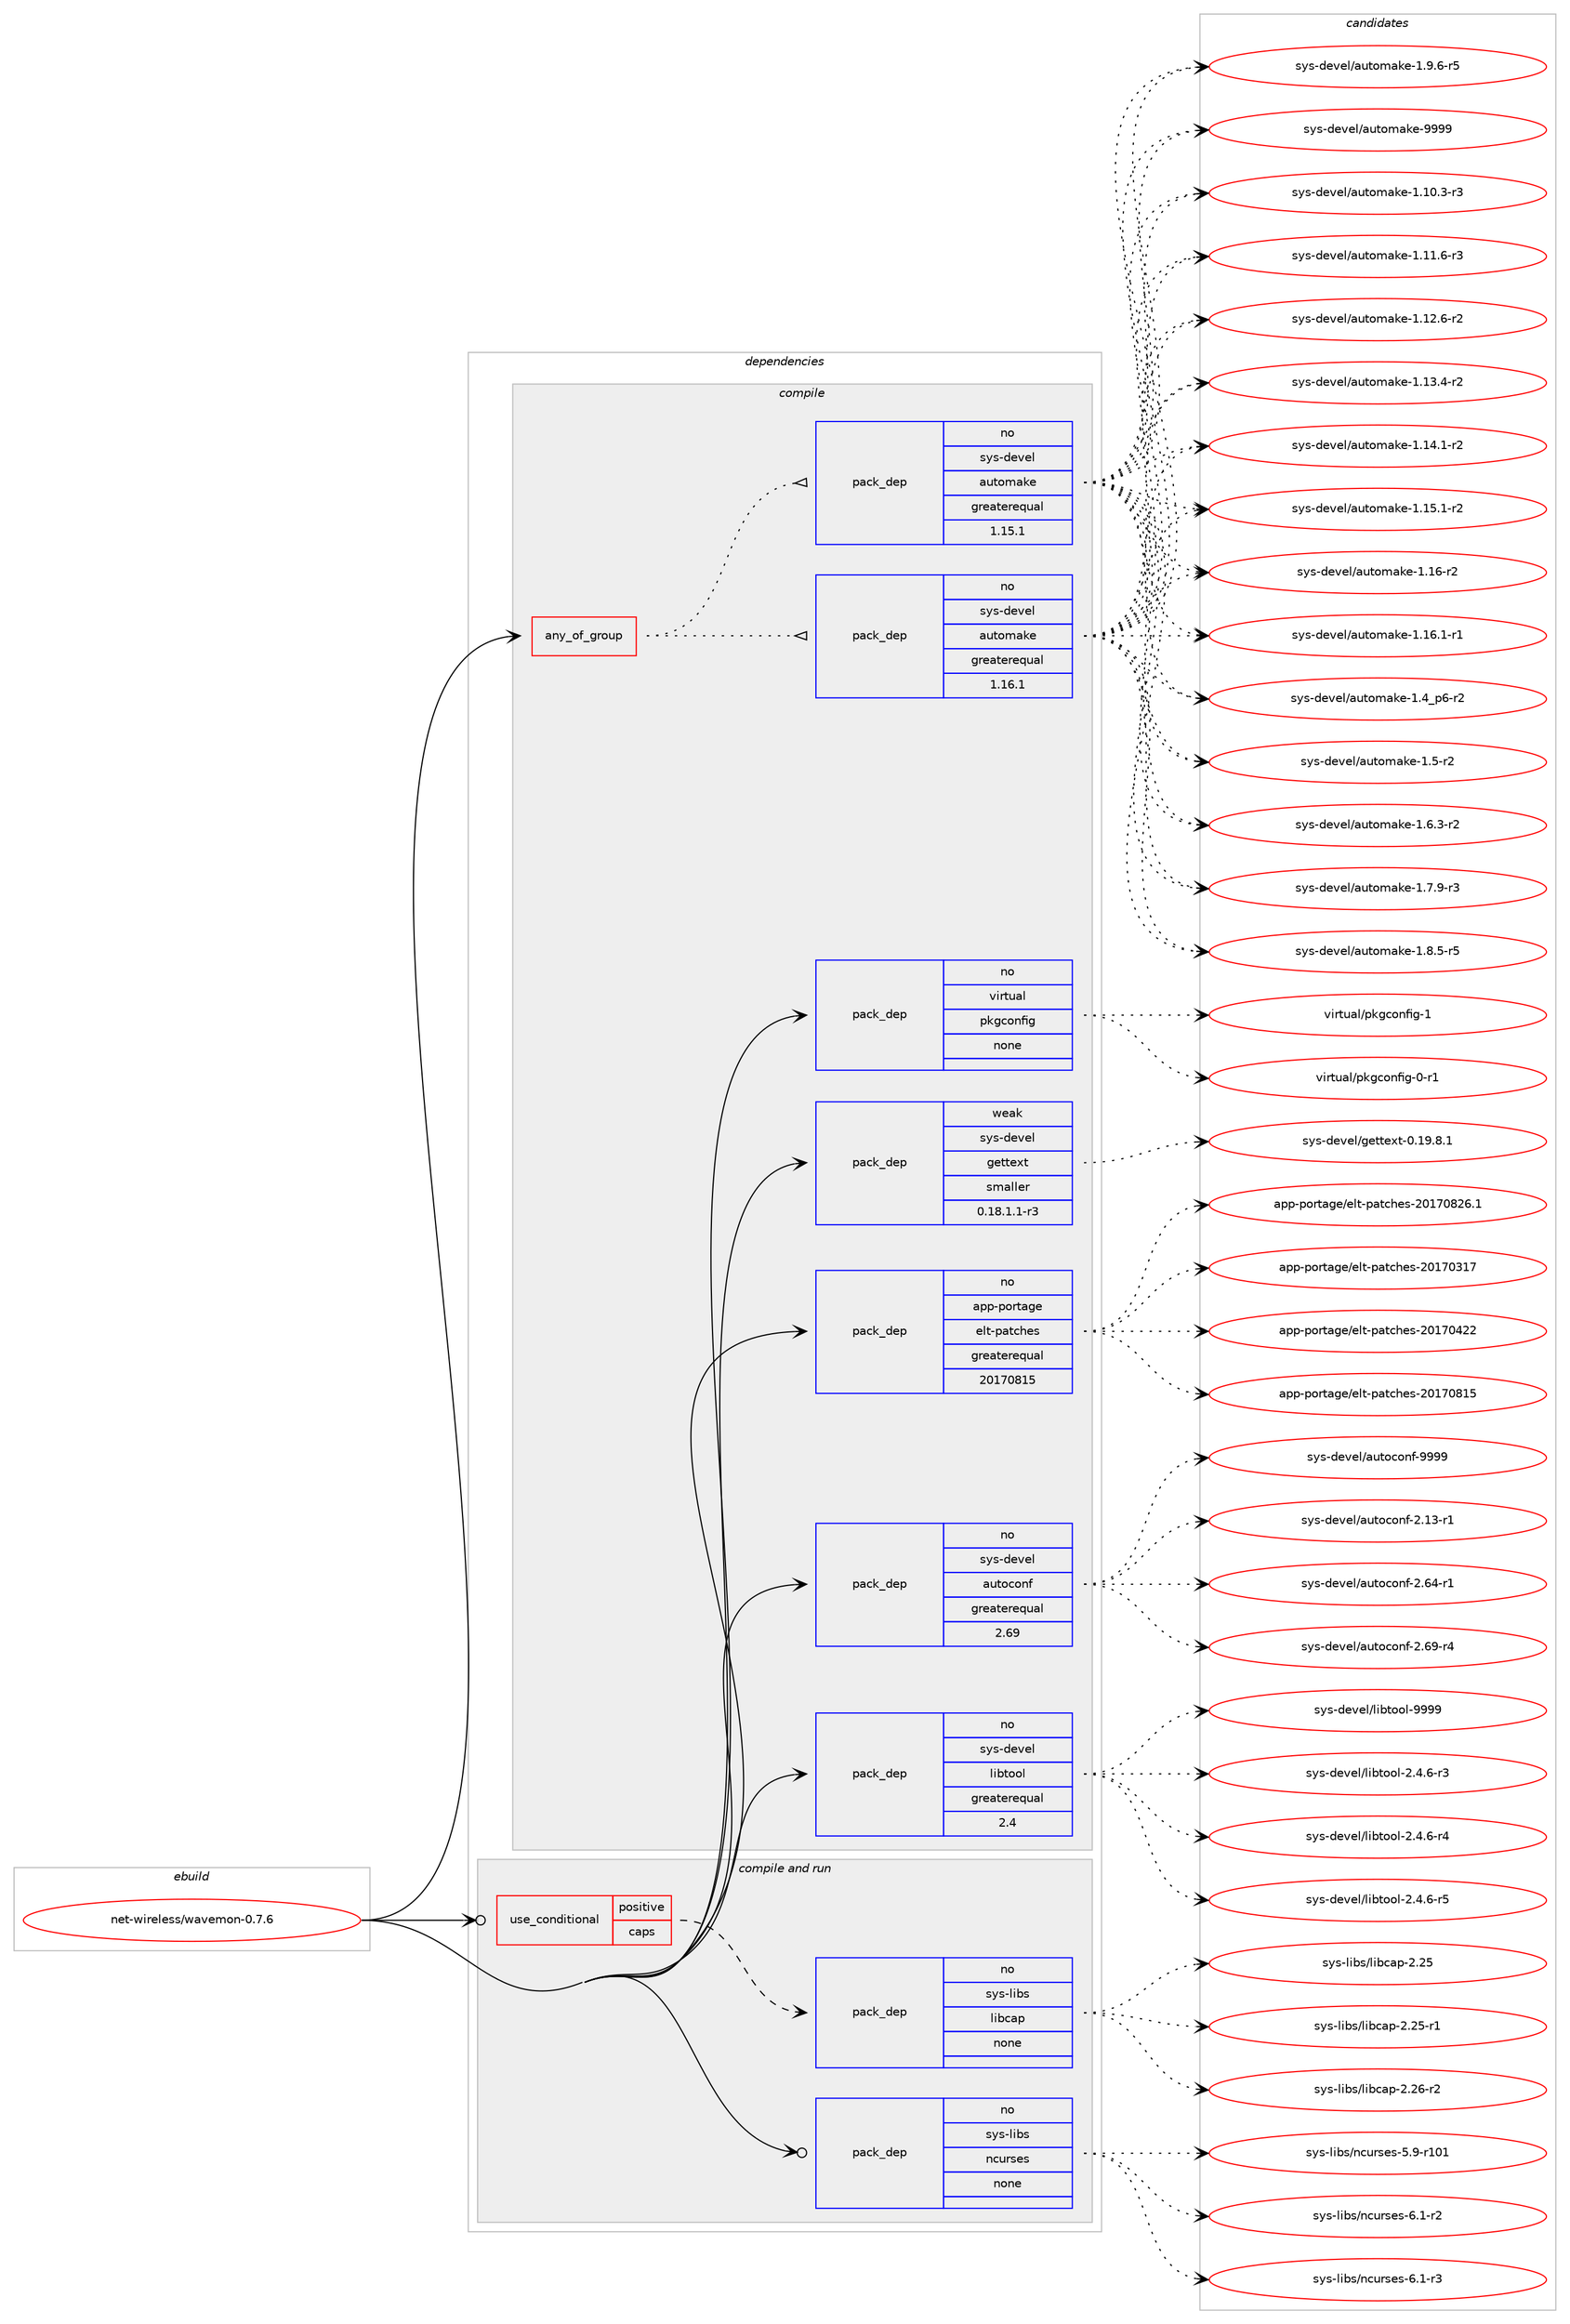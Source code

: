 digraph prolog {

# *************
# Graph options
# *************

newrank=true;
concentrate=true;
compound=true;
graph [rankdir=LR,fontname=Helvetica,fontsize=10,ranksep=1.5];#, ranksep=2.5, nodesep=0.2];
edge  [arrowhead=vee];
node  [fontname=Helvetica,fontsize=10];

# **********
# The ebuild
# **********

subgraph cluster_leftcol {
color=gray;
rank=same;
label=<<i>ebuild</i>>;
id [label="net-wireless/wavemon-0.7.6", color=red, width=4, href="../net-wireless/wavemon-0.7.6.svg"];
}

# ****************
# The dependencies
# ****************

subgraph cluster_midcol {
color=gray;
label=<<i>dependencies</i>>;
subgraph cluster_compile {
fillcolor="#eeeeee";
style=filled;
label=<<i>compile</i>>;
subgraph any26680 {
dependency1681637 [label=<<TABLE BORDER="0" CELLBORDER="1" CELLSPACING="0" CELLPADDING="4"><TR><TD CELLPADDING="10">any_of_group</TD></TR></TABLE>>, shape=none, color=red];subgraph pack1202541 {
dependency1681638 [label=<<TABLE BORDER="0" CELLBORDER="1" CELLSPACING="0" CELLPADDING="4" WIDTH="220"><TR><TD ROWSPAN="6" CELLPADDING="30">pack_dep</TD></TR><TR><TD WIDTH="110">no</TD></TR><TR><TD>sys-devel</TD></TR><TR><TD>automake</TD></TR><TR><TD>greaterequal</TD></TR><TR><TD>1.16.1</TD></TR></TABLE>>, shape=none, color=blue];
}
dependency1681637:e -> dependency1681638:w [weight=20,style="dotted",arrowhead="oinv"];
subgraph pack1202542 {
dependency1681639 [label=<<TABLE BORDER="0" CELLBORDER="1" CELLSPACING="0" CELLPADDING="4" WIDTH="220"><TR><TD ROWSPAN="6" CELLPADDING="30">pack_dep</TD></TR><TR><TD WIDTH="110">no</TD></TR><TR><TD>sys-devel</TD></TR><TR><TD>automake</TD></TR><TR><TD>greaterequal</TD></TR><TR><TD>1.15.1</TD></TR></TABLE>>, shape=none, color=blue];
}
dependency1681637:e -> dependency1681639:w [weight=20,style="dotted",arrowhead="oinv"];
}
id:e -> dependency1681637:w [weight=20,style="solid",arrowhead="vee"];
subgraph pack1202543 {
dependency1681640 [label=<<TABLE BORDER="0" CELLBORDER="1" CELLSPACING="0" CELLPADDING="4" WIDTH="220"><TR><TD ROWSPAN="6" CELLPADDING="30">pack_dep</TD></TR><TR><TD WIDTH="110">no</TD></TR><TR><TD>app-portage</TD></TR><TR><TD>elt-patches</TD></TR><TR><TD>greaterequal</TD></TR><TR><TD>20170815</TD></TR></TABLE>>, shape=none, color=blue];
}
id:e -> dependency1681640:w [weight=20,style="solid",arrowhead="vee"];
subgraph pack1202544 {
dependency1681641 [label=<<TABLE BORDER="0" CELLBORDER="1" CELLSPACING="0" CELLPADDING="4" WIDTH="220"><TR><TD ROWSPAN="6" CELLPADDING="30">pack_dep</TD></TR><TR><TD WIDTH="110">no</TD></TR><TR><TD>sys-devel</TD></TR><TR><TD>autoconf</TD></TR><TR><TD>greaterequal</TD></TR><TR><TD>2.69</TD></TR></TABLE>>, shape=none, color=blue];
}
id:e -> dependency1681641:w [weight=20,style="solid",arrowhead="vee"];
subgraph pack1202545 {
dependency1681642 [label=<<TABLE BORDER="0" CELLBORDER="1" CELLSPACING="0" CELLPADDING="4" WIDTH="220"><TR><TD ROWSPAN="6" CELLPADDING="30">pack_dep</TD></TR><TR><TD WIDTH="110">no</TD></TR><TR><TD>sys-devel</TD></TR><TR><TD>libtool</TD></TR><TR><TD>greaterequal</TD></TR><TR><TD>2.4</TD></TR></TABLE>>, shape=none, color=blue];
}
id:e -> dependency1681642:w [weight=20,style="solid",arrowhead="vee"];
subgraph pack1202546 {
dependency1681643 [label=<<TABLE BORDER="0" CELLBORDER="1" CELLSPACING="0" CELLPADDING="4" WIDTH="220"><TR><TD ROWSPAN="6" CELLPADDING="30">pack_dep</TD></TR><TR><TD WIDTH="110">no</TD></TR><TR><TD>virtual</TD></TR><TR><TD>pkgconfig</TD></TR><TR><TD>none</TD></TR><TR><TD></TD></TR></TABLE>>, shape=none, color=blue];
}
id:e -> dependency1681643:w [weight=20,style="solid",arrowhead="vee"];
subgraph pack1202547 {
dependency1681644 [label=<<TABLE BORDER="0" CELLBORDER="1" CELLSPACING="0" CELLPADDING="4" WIDTH="220"><TR><TD ROWSPAN="6" CELLPADDING="30">pack_dep</TD></TR><TR><TD WIDTH="110">weak</TD></TR><TR><TD>sys-devel</TD></TR><TR><TD>gettext</TD></TR><TR><TD>smaller</TD></TR><TR><TD>0.18.1.1-r3</TD></TR></TABLE>>, shape=none, color=blue];
}
id:e -> dependency1681644:w [weight=20,style="solid",arrowhead="vee"];
}
subgraph cluster_compileandrun {
fillcolor="#eeeeee";
style=filled;
label=<<i>compile and run</i>>;
subgraph cond451574 {
dependency1681645 [label=<<TABLE BORDER="0" CELLBORDER="1" CELLSPACING="0" CELLPADDING="4"><TR><TD ROWSPAN="3" CELLPADDING="10">use_conditional</TD></TR><TR><TD>positive</TD></TR><TR><TD>caps</TD></TR></TABLE>>, shape=none, color=red];
subgraph pack1202548 {
dependency1681646 [label=<<TABLE BORDER="0" CELLBORDER="1" CELLSPACING="0" CELLPADDING="4" WIDTH="220"><TR><TD ROWSPAN="6" CELLPADDING="30">pack_dep</TD></TR><TR><TD WIDTH="110">no</TD></TR><TR><TD>sys-libs</TD></TR><TR><TD>libcap</TD></TR><TR><TD>none</TD></TR><TR><TD></TD></TR></TABLE>>, shape=none, color=blue];
}
dependency1681645:e -> dependency1681646:w [weight=20,style="dashed",arrowhead="vee"];
}
id:e -> dependency1681645:w [weight=20,style="solid",arrowhead="odotvee"];
subgraph pack1202549 {
dependency1681647 [label=<<TABLE BORDER="0" CELLBORDER="1" CELLSPACING="0" CELLPADDING="4" WIDTH="220"><TR><TD ROWSPAN="6" CELLPADDING="30">pack_dep</TD></TR><TR><TD WIDTH="110">no</TD></TR><TR><TD>sys-libs</TD></TR><TR><TD>ncurses</TD></TR><TR><TD>none</TD></TR><TR><TD></TD></TR></TABLE>>, shape=none, color=blue];
}
id:e -> dependency1681647:w [weight=20,style="solid",arrowhead="odotvee"];
}
subgraph cluster_run {
fillcolor="#eeeeee";
style=filled;
label=<<i>run</i>>;
}
}

# **************
# The candidates
# **************

subgraph cluster_choices {
rank=same;
color=gray;
label=<<i>candidates</i>>;

subgraph choice1202541 {
color=black;
nodesep=1;
choice11512111545100101118101108479711711611110997107101454946494846514511451 [label="sys-devel/automake-1.10.3-r3", color=red, width=4,href="../sys-devel/automake-1.10.3-r3.svg"];
choice11512111545100101118101108479711711611110997107101454946494946544511451 [label="sys-devel/automake-1.11.6-r3", color=red, width=4,href="../sys-devel/automake-1.11.6-r3.svg"];
choice11512111545100101118101108479711711611110997107101454946495046544511450 [label="sys-devel/automake-1.12.6-r2", color=red, width=4,href="../sys-devel/automake-1.12.6-r2.svg"];
choice11512111545100101118101108479711711611110997107101454946495146524511450 [label="sys-devel/automake-1.13.4-r2", color=red, width=4,href="../sys-devel/automake-1.13.4-r2.svg"];
choice11512111545100101118101108479711711611110997107101454946495246494511450 [label="sys-devel/automake-1.14.1-r2", color=red, width=4,href="../sys-devel/automake-1.14.1-r2.svg"];
choice11512111545100101118101108479711711611110997107101454946495346494511450 [label="sys-devel/automake-1.15.1-r2", color=red, width=4,href="../sys-devel/automake-1.15.1-r2.svg"];
choice1151211154510010111810110847971171161111099710710145494649544511450 [label="sys-devel/automake-1.16-r2", color=red, width=4,href="../sys-devel/automake-1.16-r2.svg"];
choice11512111545100101118101108479711711611110997107101454946495446494511449 [label="sys-devel/automake-1.16.1-r1", color=red, width=4,href="../sys-devel/automake-1.16.1-r1.svg"];
choice115121115451001011181011084797117116111109971071014549465295112544511450 [label="sys-devel/automake-1.4_p6-r2", color=red, width=4,href="../sys-devel/automake-1.4_p6-r2.svg"];
choice11512111545100101118101108479711711611110997107101454946534511450 [label="sys-devel/automake-1.5-r2", color=red, width=4,href="../sys-devel/automake-1.5-r2.svg"];
choice115121115451001011181011084797117116111109971071014549465446514511450 [label="sys-devel/automake-1.6.3-r2", color=red, width=4,href="../sys-devel/automake-1.6.3-r2.svg"];
choice115121115451001011181011084797117116111109971071014549465546574511451 [label="sys-devel/automake-1.7.9-r3", color=red, width=4,href="../sys-devel/automake-1.7.9-r3.svg"];
choice115121115451001011181011084797117116111109971071014549465646534511453 [label="sys-devel/automake-1.8.5-r5", color=red, width=4,href="../sys-devel/automake-1.8.5-r5.svg"];
choice115121115451001011181011084797117116111109971071014549465746544511453 [label="sys-devel/automake-1.9.6-r5", color=red, width=4,href="../sys-devel/automake-1.9.6-r5.svg"];
choice115121115451001011181011084797117116111109971071014557575757 [label="sys-devel/automake-9999", color=red, width=4,href="../sys-devel/automake-9999.svg"];
dependency1681638:e -> choice11512111545100101118101108479711711611110997107101454946494846514511451:w [style=dotted,weight="100"];
dependency1681638:e -> choice11512111545100101118101108479711711611110997107101454946494946544511451:w [style=dotted,weight="100"];
dependency1681638:e -> choice11512111545100101118101108479711711611110997107101454946495046544511450:w [style=dotted,weight="100"];
dependency1681638:e -> choice11512111545100101118101108479711711611110997107101454946495146524511450:w [style=dotted,weight="100"];
dependency1681638:e -> choice11512111545100101118101108479711711611110997107101454946495246494511450:w [style=dotted,weight="100"];
dependency1681638:e -> choice11512111545100101118101108479711711611110997107101454946495346494511450:w [style=dotted,weight="100"];
dependency1681638:e -> choice1151211154510010111810110847971171161111099710710145494649544511450:w [style=dotted,weight="100"];
dependency1681638:e -> choice11512111545100101118101108479711711611110997107101454946495446494511449:w [style=dotted,weight="100"];
dependency1681638:e -> choice115121115451001011181011084797117116111109971071014549465295112544511450:w [style=dotted,weight="100"];
dependency1681638:e -> choice11512111545100101118101108479711711611110997107101454946534511450:w [style=dotted,weight="100"];
dependency1681638:e -> choice115121115451001011181011084797117116111109971071014549465446514511450:w [style=dotted,weight="100"];
dependency1681638:e -> choice115121115451001011181011084797117116111109971071014549465546574511451:w [style=dotted,weight="100"];
dependency1681638:e -> choice115121115451001011181011084797117116111109971071014549465646534511453:w [style=dotted,weight="100"];
dependency1681638:e -> choice115121115451001011181011084797117116111109971071014549465746544511453:w [style=dotted,weight="100"];
dependency1681638:e -> choice115121115451001011181011084797117116111109971071014557575757:w [style=dotted,weight="100"];
}
subgraph choice1202542 {
color=black;
nodesep=1;
choice11512111545100101118101108479711711611110997107101454946494846514511451 [label="sys-devel/automake-1.10.3-r3", color=red, width=4,href="../sys-devel/automake-1.10.3-r3.svg"];
choice11512111545100101118101108479711711611110997107101454946494946544511451 [label="sys-devel/automake-1.11.6-r3", color=red, width=4,href="../sys-devel/automake-1.11.6-r3.svg"];
choice11512111545100101118101108479711711611110997107101454946495046544511450 [label="sys-devel/automake-1.12.6-r2", color=red, width=4,href="../sys-devel/automake-1.12.6-r2.svg"];
choice11512111545100101118101108479711711611110997107101454946495146524511450 [label="sys-devel/automake-1.13.4-r2", color=red, width=4,href="../sys-devel/automake-1.13.4-r2.svg"];
choice11512111545100101118101108479711711611110997107101454946495246494511450 [label="sys-devel/automake-1.14.1-r2", color=red, width=4,href="../sys-devel/automake-1.14.1-r2.svg"];
choice11512111545100101118101108479711711611110997107101454946495346494511450 [label="sys-devel/automake-1.15.1-r2", color=red, width=4,href="../sys-devel/automake-1.15.1-r2.svg"];
choice1151211154510010111810110847971171161111099710710145494649544511450 [label="sys-devel/automake-1.16-r2", color=red, width=4,href="../sys-devel/automake-1.16-r2.svg"];
choice11512111545100101118101108479711711611110997107101454946495446494511449 [label="sys-devel/automake-1.16.1-r1", color=red, width=4,href="../sys-devel/automake-1.16.1-r1.svg"];
choice115121115451001011181011084797117116111109971071014549465295112544511450 [label="sys-devel/automake-1.4_p6-r2", color=red, width=4,href="../sys-devel/automake-1.4_p6-r2.svg"];
choice11512111545100101118101108479711711611110997107101454946534511450 [label="sys-devel/automake-1.5-r2", color=red, width=4,href="../sys-devel/automake-1.5-r2.svg"];
choice115121115451001011181011084797117116111109971071014549465446514511450 [label="sys-devel/automake-1.6.3-r2", color=red, width=4,href="../sys-devel/automake-1.6.3-r2.svg"];
choice115121115451001011181011084797117116111109971071014549465546574511451 [label="sys-devel/automake-1.7.9-r3", color=red, width=4,href="../sys-devel/automake-1.7.9-r3.svg"];
choice115121115451001011181011084797117116111109971071014549465646534511453 [label="sys-devel/automake-1.8.5-r5", color=red, width=4,href="../sys-devel/automake-1.8.5-r5.svg"];
choice115121115451001011181011084797117116111109971071014549465746544511453 [label="sys-devel/automake-1.9.6-r5", color=red, width=4,href="../sys-devel/automake-1.9.6-r5.svg"];
choice115121115451001011181011084797117116111109971071014557575757 [label="sys-devel/automake-9999", color=red, width=4,href="../sys-devel/automake-9999.svg"];
dependency1681639:e -> choice11512111545100101118101108479711711611110997107101454946494846514511451:w [style=dotted,weight="100"];
dependency1681639:e -> choice11512111545100101118101108479711711611110997107101454946494946544511451:w [style=dotted,weight="100"];
dependency1681639:e -> choice11512111545100101118101108479711711611110997107101454946495046544511450:w [style=dotted,weight="100"];
dependency1681639:e -> choice11512111545100101118101108479711711611110997107101454946495146524511450:w [style=dotted,weight="100"];
dependency1681639:e -> choice11512111545100101118101108479711711611110997107101454946495246494511450:w [style=dotted,weight="100"];
dependency1681639:e -> choice11512111545100101118101108479711711611110997107101454946495346494511450:w [style=dotted,weight="100"];
dependency1681639:e -> choice1151211154510010111810110847971171161111099710710145494649544511450:w [style=dotted,weight="100"];
dependency1681639:e -> choice11512111545100101118101108479711711611110997107101454946495446494511449:w [style=dotted,weight="100"];
dependency1681639:e -> choice115121115451001011181011084797117116111109971071014549465295112544511450:w [style=dotted,weight="100"];
dependency1681639:e -> choice11512111545100101118101108479711711611110997107101454946534511450:w [style=dotted,weight="100"];
dependency1681639:e -> choice115121115451001011181011084797117116111109971071014549465446514511450:w [style=dotted,weight="100"];
dependency1681639:e -> choice115121115451001011181011084797117116111109971071014549465546574511451:w [style=dotted,weight="100"];
dependency1681639:e -> choice115121115451001011181011084797117116111109971071014549465646534511453:w [style=dotted,weight="100"];
dependency1681639:e -> choice115121115451001011181011084797117116111109971071014549465746544511453:w [style=dotted,weight="100"];
dependency1681639:e -> choice115121115451001011181011084797117116111109971071014557575757:w [style=dotted,weight="100"];
}
subgraph choice1202543 {
color=black;
nodesep=1;
choice97112112451121111141169710310147101108116451129711699104101115455048495548514955 [label="app-portage/elt-patches-20170317", color=red, width=4,href="../app-portage/elt-patches-20170317.svg"];
choice97112112451121111141169710310147101108116451129711699104101115455048495548525050 [label="app-portage/elt-patches-20170422", color=red, width=4,href="../app-portage/elt-patches-20170422.svg"];
choice97112112451121111141169710310147101108116451129711699104101115455048495548564953 [label="app-portage/elt-patches-20170815", color=red, width=4,href="../app-portage/elt-patches-20170815.svg"];
choice971121124511211111411697103101471011081164511297116991041011154550484955485650544649 [label="app-portage/elt-patches-20170826.1", color=red, width=4,href="../app-portage/elt-patches-20170826.1.svg"];
dependency1681640:e -> choice97112112451121111141169710310147101108116451129711699104101115455048495548514955:w [style=dotted,weight="100"];
dependency1681640:e -> choice97112112451121111141169710310147101108116451129711699104101115455048495548525050:w [style=dotted,weight="100"];
dependency1681640:e -> choice97112112451121111141169710310147101108116451129711699104101115455048495548564953:w [style=dotted,weight="100"];
dependency1681640:e -> choice971121124511211111411697103101471011081164511297116991041011154550484955485650544649:w [style=dotted,weight="100"];
}
subgraph choice1202544 {
color=black;
nodesep=1;
choice1151211154510010111810110847971171161119911111010245504649514511449 [label="sys-devel/autoconf-2.13-r1", color=red, width=4,href="../sys-devel/autoconf-2.13-r1.svg"];
choice1151211154510010111810110847971171161119911111010245504654524511449 [label="sys-devel/autoconf-2.64-r1", color=red, width=4,href="../sys-devel/autoconf-2.64-r1.svg"];
choice1151211154510010111810110847971171161119911111010245504654574511452 [label="sys-devel/autoconf-2.69-r4", color=red, width=4,href="../sys-devel/autoconf-2.69-r4.svg"];
choice115121115451001011181011084797117116111991111101024557575757 [label="sys-devel/autoconf-9999", color=red, width=4,href="../sys-devel/autoconf-9999.svg"];
dependency1681641:e -> choice1151211154510010111810110847971171161119911111010245504649514511449:w [style=dotted,weight="100"];
dependency1681641:e -> choice1151211154510010111810110847971171161119911111010245504654524511449:w [style=dotted,weight="100"];
dependency1681641:e -> choice1151211154510010111810110847971171161119911111010245504654574511452:w [style=dotted,weight="100"];
dependency1681641:e -> choice115121115451001011181011084797117116111991111101024557575757:w [style=dotted,weight="100"];
}
subgraph choice1202545 {
color=black;
nodesep=1;
choice1151211154510010111810110847108105981161111111084550465246544511451 [label="sys-devel/libtool-2.4.6-r3", color=red, width=4,href="../sys-devel/libtool-2.4.6-r3.svg"];
choice1151211154510010111810110847108105981161111111084550465246544511452 [label="sys-devel/libtool-2.4.6-r4", color=red, width=4,href="../sys-devel/libtool-2.4.6-r4.svg"];
choice1151211154510010111810110847108105981161111111084550465246544511453 [label="sys-devel/libtool-2.4.6-r5", color=red, width=4,href="../sys-devel/libtool-2.4.6-r5.svg"];
choice1151211154510010111810110847108105981161111111084557575757 [label="sys-devel/libtool-9999", color=red, width=4,href="../sys-devel/libtool-9999.svg"];
dependency1681642:e -> choice1151211154510010111810110847108105981161111111084550465246544511451:w [style=dotted,weight="100"];
dependency1681642:e -> choice1151211154510010111810110847108105981161111111084550465246544511452:w [style=dotted,weight="100"];
dependency1681642:e -> choice1151211154510010111810110847108105981161111111084550465246544511453:w [style=dotted,weight="100"];
dependency1681642:e -> choice1151211154510010111810110847108105981161111111084557575757:w [style=dotted,weight="100"];
}
subgraph choice1202546 {
color=black;
nodesep=1;
choice11810511411611797108471121071039911111010210510345484511449 [label="virtual/pkgconfig-0-r1", color=red, width=4,href="../virtual/pkgconfig-0-r1.svg"];
choice1181051141161179710847112107103991111101021051034549 [label="virtual/pkgconfig-1", color=red, width=4,href="../virtual/pkgconfig-1.svg"];
dependency1681643:e -> choice11810511411611797108471121071039911111010210510345484511449:w [style=dotted,weight="100"];
dependency1681643:e -> choice1181051141161179710847112107103991111101021051034549:w [style=dotted,weight="100"];
}
subgraph choice1202547 {
color=black;
nodesep=1;
choice1151211154510010111810110847103101116116101120116454846495746564649 [label="sys-devel/gettext-0.19.8.1", color=red, width=4,href="../sys-devel/gettext-0.19.8.1.svg"];
dependency1681644:e -> choice1151211154510010111810110847103101116116101120116454846495746564649:w [style=dotted,weight="100"];
}
subgraph choice1202548 {
color=black;
nodesep=1;
choice1151211154510810598115471081059899971124550465053 [label="sys-libs/libcap-2.25", color=red, width=4,href="../sys-libs/libcap-2.25.svg"];
choice11512111545108105981154710810598999711245504650534511449 [label="sys-libs/libcap-2.25-r1", color=red, width=4,href="../sys-libs/libcap-2.25-r1.svg"];
choice11512111545108105981154710810598999711245504650544511450 [label="sys-libs/libcap-2.26-r2", color=red, width=4,href="../sys-libs/libcap-2.26-r2.svg"];
dependency1681646:e -> choice1151211154510810598115471081059899971124550465053:w [style=dotted,weight="100"];
dependency1681646:e -> choice11512111545108105981154710810598999711245504650534511449:w [style=dotted,weight="100"];
dependency1681646:e -> choice11512111545108105981154710810598999711245504650544511450:w [style=dotted,weight="100"];
}
subgraph choice1202549 {
color=black;
nodesep=1;
choice115121115451081059811547110991171141151011154553465745114494849 [label="sys-libs/ncurses-5.9-r101", color=red, width=4,href="../sys-libs/ncurses-5.9-r101.svg"];
choice11512111545108105981154711099117114115101115455446494511450 [label="sys-libs/ncurses-6.1-r2", color=red, width=4,href="../sys-libs/ncurses-6.1-r2.svg"];
choice11512111545108105981154711099117114115101115455446494511451 [label="sys-libs/ncurses-6.1-r3", color=red, width=4,href="../sys-libs/ncurses-6.1-r3.svg"];
dependency1681647:e -> choice115121115451081059811547110991171141151011154553465745114494849:w [style=dotted,weight="100"];
dependency1681647:e -> choice11512111545108105981154711099117114115101115455446494511450:w [style=dotted,weight="100"];
dependency1681647:e -> choice11512111545108105981154711099117114115101115455446494511451:w [style=dotted,weight="100"];
}
}

}
